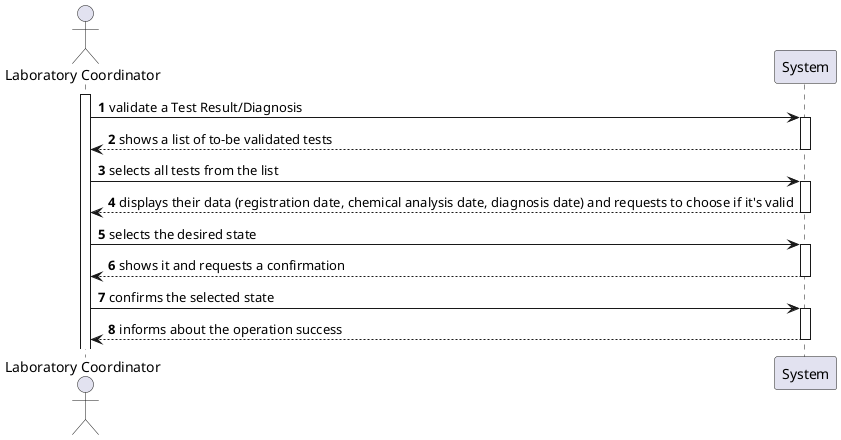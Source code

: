 @startuml
autonumber

actor "Laboratory Coordinator" as labC
activate labC

labC -> System ++: validate a Test Result/Diagnosis
System --> labC --: shows a list of to-be validated tests
labC -> System ++: selects all tests from the list
System -->  labC --: displays their data (registration date, chemical analysis date, diagnosis date) and requests to choose if it's valid
labC ->  System ++: selects the desired state
System --> labC --: shows it and requests a confirmation
labC -> System ++: confirms the selected state
System --> labC --: informs about the operation success

@enduml